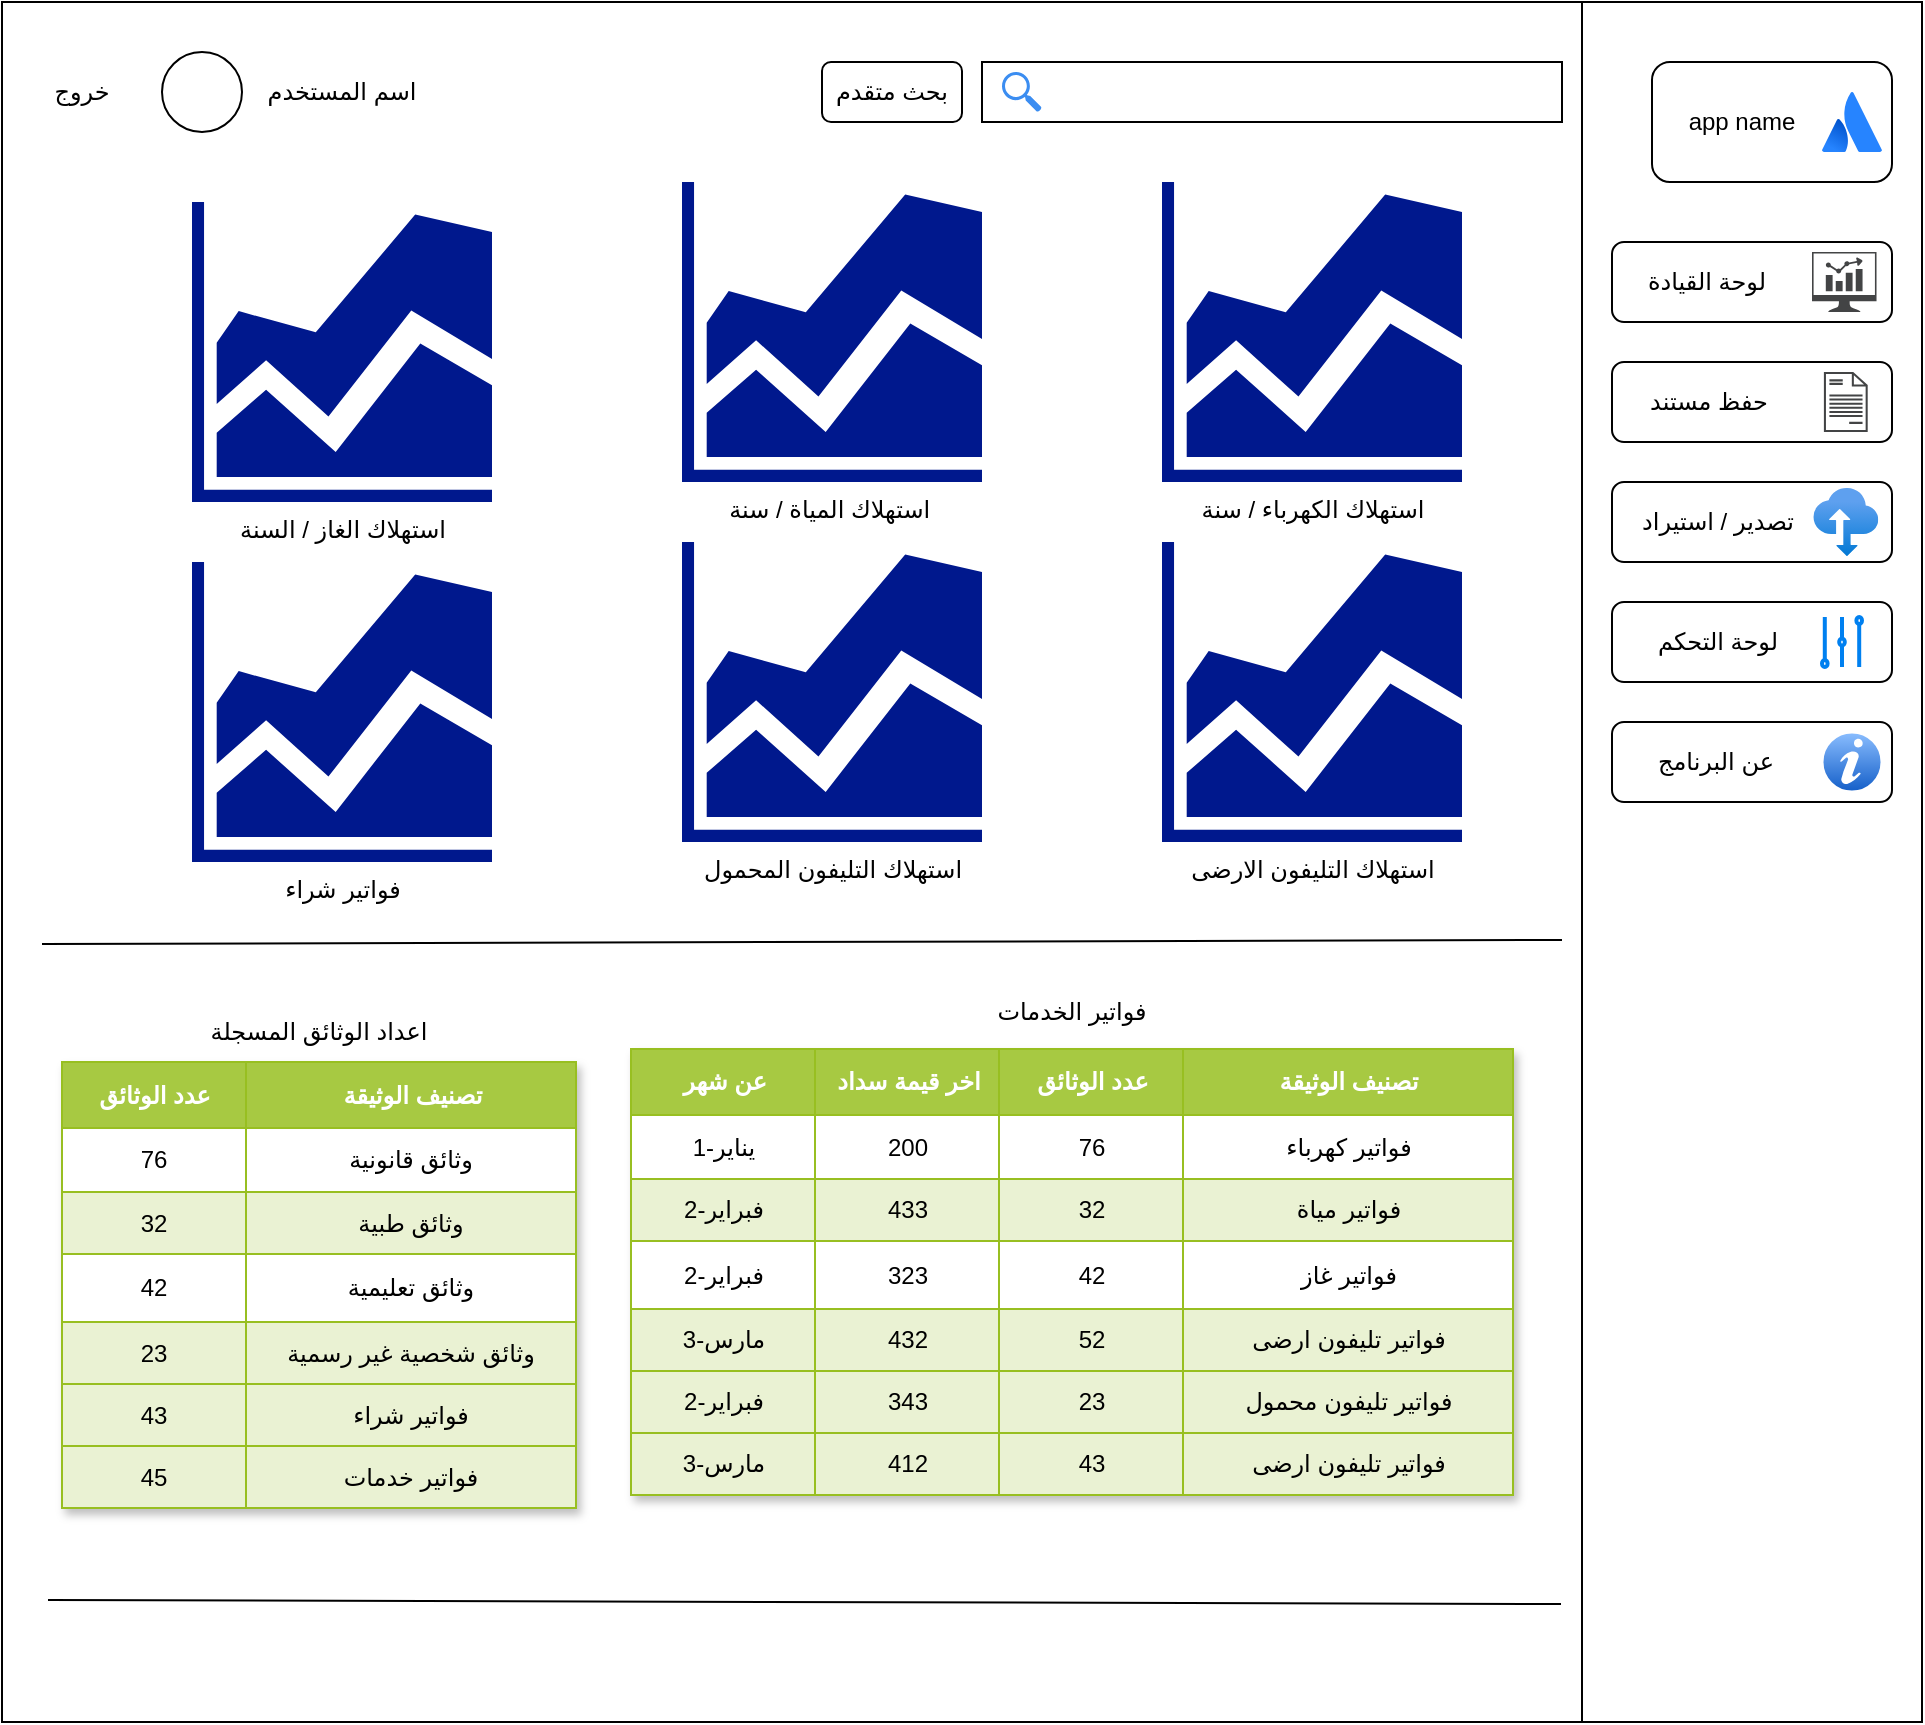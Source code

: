 <mxfile version="20.6.1" type="device"><diagram id="NL9jh0D4ZboCt9m4EiJS" name="pages"><mxGraphModel dx="1871" dy="675" grid="1" gridSize="10" guides="1" tooltips="1" connect="1" arrows="1" fold="1" page="1" pageScale="1" pageWidth="850" pageHeight="1100" math="0" shadow="0"><root><mxCell id="0"/><mxCell id="1" parent="0"/><mxCell id="YJsq9t3DJeDds2AzqTmp-1" value="" style="rounded=0;whiteSpace=wrap;html=1;" vertex="1" parent="1"><mxGeometry x="-230" y="80" width="960" height="860" as="geometry"/></mxCell><mxCell id="YJsq9t3DJeDds2AzqTmp-2" value="" style="rounded=0;whiteSpace=wrap;html=1;" vertex="1" parent="1"><mxGeometry x="560" y="80" width="170" height="860" as="geometry"/></mxCell><mxCell id="YJsq9t3DJeDds2AzqTmp-3" value="" style="rounded=0;whiteSpace=wrap;html=1;" vertex="1" parent="1"><mxGeometry x="260" y="110" width="290" height="30" as="geometry"/></mxCell><mxCell id="YJsq9t3DJeDds2AzqTmp-4" value="" style="ellipse;whiteSpace=wrap;html=1;aspect=fixed;" vertex="1" parent="1"><mxGeometry x="-150" y="105" width="40" height="40" as="geometry"/></mxCell><mxCell id="YJsq9t3DJeDds2AzqTmp-5" value="اسم المستخدم" style="text;html=1;strokeColor=none;fillColor=none;align=center;verticalAlign=middle;whiteSpace=wrap;rounded=0;" vertex="1" parent="1"><mxGeometry x="-100" y="110" width="80" height="30" as="geometry"/></mxCell><mxCell id="YJsq9t3DJeDds2AzqTmp-6" value="خروج" style="text;html=1;strokeColor=none;fillColor=none;align=center;verticalAlign=middle;whiteSpace=wrap;rounded=0;" vertex="1" parent="1"><mxGeometry x="-220" y="110" width="60" height="30" as="geometry"/></mxCell><mxCell id="YJsq9t3DJeDds2AzqTmp-7" value="" style="sketch=0;html=1;aspect=fixed;strokeColor=none;shadow=0;align=center;verticalAlign=top;fillColor=#3B8DF1;shape=mxgraph.gcp2.search" vertex="1" parent="1"><mxGeometry x="270" y="115" width="19.8" height="20" as="geometry"/></mxCell><mxCell id="YJsq9t3DJeDds2AzqTmp-8" value="" style="rounded=1;whiteSpace=wrap;html=1;" vertex="1" parent="1"><mxGeometry x="595" y="110" width="120" height="60" as="geometry"/></mxCell><mxCell id="YJsq9t3DJeDds2AzqTmp-9" value="" style="image;image=img/lib/atlassian/Atlassian_Logo.svg;" vertex="1" parent="1"><mxGeometry x="680" y="125" width="30" height="30" as="geometry"/></mxCell><mxCell id="YJsq9t3DJeDds2AzqTmp-10" value="app name" style="text;html=1;strokeColor=none;fillColor=none;align=center;verticalAlign=middle;whiteSpace=wrap;rounded=0;" vertex="1" parent="1"><mxGeometry x="610" y="125" width="60" height="30" as="geometry"/></mxCell><mxCell id="YJsq9t3DJeDds2AzqTmp-15" value="" style="group" vertex="1" connectable="0" parent="1"><mxGeometry x="575" y="200" width="140" height="40" as="geometry"/></mxCell><mxCell id="YJsq9t3DJeDds2AzqTmp-12" value="" style="rounded=1;whiteSpace=wrap;html=1;" vertex="1" parent="YJsq9t3DJeDds2AzqTmp-15"><mxGeometry width="140" height="40" as="geometry"/></mxCell><mxCell id="YJsq9t3DJeDds2AzqTmp-13" value="" style="sketch=0;pointerEvents=1;shadow=0;dashed=0;html=1;strokeColor=none;fillColor=#434445;aspect=fixed;labelPosition=center;verticalLabelPosition=bottom;verticalAlign=top;align=center;outlineConnect=0;shape=mxgraph.vvd.nsx_dashboard;" vertex="1" parent="YJsq9t3DJeDds2AzqTmp-15"><mxGeometry x="100" y="5" width="32.26" height="30" as="geometry"/></mxCell><mxCell id="YJsq9t3DJeDds2AzqTmp-14" value="لوحة القيادة" style="text;html=1;strokeColor=none;fillColor=none;align=center;verticalAlign=middle;whiteSpace=wrap;rounded=0;" vertex="1" parent="YJsq9t3DJeDds2AzqTmp-15"><mxGeometry x="10" y="5" width="75" height="30" as="geometry"/></mxCell><mxCell id="YJsq9t3DJeDds2AzqTmp-22" value="" style="group" vertex="1" connectable="0" parent="1"><mxGeometry x="575" y="260" width="140" height="40" as="geometry"/></mxCell><mxCell id="YJsq9t3DJeDds2AzqTmp-17" value="" style="rounded=1;whiteSpace=wrap;html=1;" vertex="1" parent="YJsq9t3DJeDds2AzqTmp-22"><mxGeometry width="140" height="40" as="geometry"/></mxCell><mxCell id="YJsq9t3DJeDds2AzqTmp-20" value="" style="sketch=0;pointerEvents=1;shadow=0;dashed=0;html=1;strokeColor=none;fillColor=#434445;aspect=fixed;labelPosition=center;verticalLabelPosition=bottom;verticalAlign=top;align=center;outlineConnect=0;shape=mxgraph.vvd.document;" vertex="1" parent="YJsq9t3DJeDds2AzqTmp-22"><mxGeometry x="105.95" y="5" width="21.9" height="30" as="geometry"/></mxCell><mxCell id="YJsq9t3DJeDds2AzqTmp-19" value="حفظ مستند" style="text;html=1;strokeColor=none;fillColor=none;align=center;verticalAlign=middle;whiteSpace=wrap;rounded=0;" vertex="1" parent="YJsq9t3DJeDds2AzqTmp-22"><mxGeometry x="10.95" y="5" width="75" height="30" as="geometry"/></mxCell><mxCell id="YJsq9t3DJeDds2AzqTmp-24" value="" style="group" vertex="1" connectable="0" parent="1"><mxGeometry x="575" y="320" width="140" height="40" as="geometry"/></mxCell><mxCell id="YJsq9t3DJeDds2AzqTmp-25" value="" style="rounded=1;whiteSpace=wrap;html=1;" vertex="1" parent="YJsq9t3DJeDds2AzqTmp-24"><mxGeometry width="140" height="40" as="geometry"/></mxCell><mxCell id="YJsq9t3DJeDds2AzqTmp-23" value="" style="aspect=fixed;html=1;points=[];align=center;image;fontSize=12;image=img/lib/azure2/storage/Import_Export_Jobs.svg;imageBackground=default;" vertex="1" parent="YJsq9t3DJeDds2AzqTmp-24"><mxGeometry x="100.66" y="3" width="32.48" height="34" as="geometry"/></mxCell><mxCell id="YJsq9t3DJeDds2AzqTmp-28" value="تصدير / استيراد" style="text;html=1;strokeColor=none;fillColor=none;align=center;verticalAlign=middle;whiteSpace=wrap;rounded=0;" vertex="1" parent="YJsq9t3DJeDds2AzqTmp-24"><mxGeometry x="10" y="5" width="85.95" height="30" as="geometry"/></mxCell><mxCell id="YJsq9t3DJeDds2AzqTmp-29" value="استهلاك الكهرباء / سنة" style="sketch=0;aspect=fixed;pointerEvents=1;shadow=0;dashed=0;html=1;strokeColor=none;labelPosition=center;verticalLabelPosition=bottom;verticalAlign=top;align=center;fillColor=#00188D;shape=mxgraph.mscae.general.graph" vertex="1" parent="1"><mxGeometry x="350" y="170" width="150" height="150" as="geometry"/></mxCell><mxCell id="YJsq9t3DJeDds2AzqTmp-30" value="استهلاك المياة / سنة&amp;nbsp;" style="sketch=0;aspect=fixed;pointerEvents=1;shadow=0;dashed=0;html=1;strokeColor=none;labelPosition=center;verticalLabelPosition=bottom;verticalAlign=top;align=center;fillColor=#00188D;shape=mxgraph.mscae.general.graph" vertex="1" parent="1"><mxGeometry x="110" y="170" width="150" height="150" as="geometry"/></mxCell><mxCell id="YJsq9t3DJeDds2AzqTmp-31" value="استهلاك الغاز / السنة" style="sketch=0;aspect=fixed;pointerEvents=1;shadow=0;dashed=0;html=1;strokeColor=none;labelPosition=center;verticalLabelPosition=bottom;verticalAlign=top;align=center;fillColor=#00188D;shape=mxgraph.mscae.general.graph" vertex="1" parent="1"><mxGeometry x="-135" y="180" width="150" height="150" as="geometry"/></mxCell><mxCell id="YJsq9t3DJeDds2AzqTmp-42" value="بحث متقدم" style="rounded=1;whiteSpace=wrap;html=1;" vertex="1" parent="1"><mxGeometry x="180" y="110" width="70" height="30" as="geometry"/></mxCell><mxCell id="YJsq9t3DJeDds2AzqTmp-64" value="استهلاك التليفون الارضى" style="sketch=0;aspect=fixed;pointerEvents=1;shadow=0;dashed=0;html=1;strokeColor=none;labelPosition=center;verticalLabelPosition=bottom;verticalAlign=top;align=center;fillColor=#00188D;shape=mxgraph.mscae.general.graph" vertex="1" parent="1"><mxGeometry x="350" y="350" width="150" height="150" as="geometry"/></mxCell><mxCell id="YJsq9t3DJeDds2AzqTmp-65" value="استهلاك التليفون المحمول" style="sketch=0;aspect=fixed;pointerEvents=1;shadow=0;dashed=0;html=1;strokeColor=none;labelPosition=center;verticalLabelPosition=bottom;verticalAlign=top;align=center;fillColor=#00188D;shape=mxgraph.mscae.general.graph" vertex="1" parent="1"><mxGeometry x="110" y="350" width="150" height="150" as="geometry"/></mxCell><mxCell id="YJsq9t3DJeDds2AzqTmp-67" value="" style="group" vertex="1" connectable="0" parent="1"><mxGeometry x="575" y="380" width="140" height="40" as="geometry"/></mxCell><mxCell id="YJsq9t3DJeDds2AzqTmp-68" value="" style="rounded=1;whiteSpace=wrap;html=1;" vertex="1" parent="YJsq9t3DJeDds2AzqTmp-67"><mxGeometry width="140" height="40" as="geometry"/></mxCell><mxCell id="YJsq9t3DJeDds2AzqTmp-70" value="لوحة التحكم" style="text;html=1;strokeColor=none;fillColor=none;align=center;verticalAlign=middle;whiteSpace=wrap;rounded=0;" vertex="1" parent="YJsq9t3DJeDds2AzqTmp-67"><mxGeometry x="10" y="5" width="85.95" height="30" as="geometry"/></mxCell><mxCell id="YJsq9t3DJeDds2AzqTmp-66" value="" style="html=1;verticalLabelPosition=bottom;align=center;labelBackgroundColor=#ffffff;verticalAlign=top;strokeWidth=2;strokeColor=#0080F0;shadow=0;dashed=0;shape=mxgraph.ios7.icons.volume;pointerEvents=1" vertex="1" parent="YJsq9t3DJeDds2AzqTmp-67"><mxGeometry x="105" y="7.5" width="20" height="25" as="geometry"/></mxCell><mxCell id="YJsq9t3DJeDds2AzqTmp-72" value="" style="rounded=1;whiteSpace=wrap;html=1;" vertex="1" parent="1"><mxGeometry x="575" y="440" width="140" height="40" as="geometry"/></mxCell><mxCell id="YJsq9t3DJeDds2AzqTmp-71" value="" style="verticalLabelPosition=bottom;verticalAlign=top;html=1;shadow=0;dashed=0;strokeWidth=1;shape=mxgraph.ios.iInfoIcon;fillColor=#8BbEff;fillColor2=#135Ec8;strokeColor=#ffffff;sketch=0;" vertex="1" parent="1"><mxGeometry x="680" y="445" width="30" height="30" as="geometry"/></mxCell><mxCell id="YJsq9t3DJeDds2AzqTmp-77" value="عن البرنامج" style="text;html=1;strokeColor=none;fillColor=none;align=center;verticalAlign=middle;whiteSpace=wrap;rounded=0;" vertex="1" parent="1"><mxGeometry x="584.05" y="445" width="85.95" height="30" as="geometry"/></mxCell><mxCell id="YJsq9t3DJeDds2AzqTmp-78" value="" style="endArrow=none;html=1;rounded=0;" edge="1" parent="1"><mxGeometry width="50" height="50" relative="1" as="geometry"><mxPoint x="-210" y="551" as="sourcePoint"/><mxPoint x="550" y="549" as="targetPoint"/></mxGeometry></mxCell><mxCell id="YJsq9t3DJeDds2AzqTmp-79" value="Assets" style="childLayout=tableLayout;recursiveResize=0;strokeColor=#98bf21;fillColor=#A7C942;shadow=1;" vertex="1" parent="1"><mxGeometry x="84.5" y="603.5" width="441" height="223" as="geometry"/></mxCell><mxCell id="YJsq9t3DJeDds2AzqTmp-80" style="shape=tableRow;horizontal=0;startSize=0;swimlaneHead=0;swimlaneBody=0;top=0;left=0;bottom=0;right=0;dropTarget=0;collapsible=0;recursiveResize=0;expand=0;fontStyle=0;strokeColor=inherit;fillColor=#ffffff;" vertex="1" parent="YJsq9t3DJeDds2AzqTmp-79"><mxGeometry width="441" height="33" as="geometry"/></mxCell><mxCell id="YJsq9t3DJeDds2AzqTmp-129" value="عن شهر" style="connectable=0;recursiveResize=0;strokeColor=inherit;fillColor=#A7C942;align=center;fontStyle=1;fontColor=#FFFFFF;html=1;" vertex="1" parent="YJsq9t3DJeDds2AzqTmp-80"><mxGeometry width="92" height="33" as="geometry"><mxRectangle width="92" height="33" as="alternateBounds"/></mxGeometry></mxCell><mxCell id="YJsq9t3DJeDds2AzqTmp-122" value="اخر قيمة سداد" style="connectable=0;recursiveResize=0;strokeColor=inherit;fillColor=#A7C942;align=center;fontStyle=1;fontColor=#FFFFFF;html=1;" vertex="1" parent="YJsq9t3DJeDds2AzqTmp-80"><mxGeometry x="92" width="92" height="33" as="geometry"><mxRectangle width="92" height="33" as="alternateBounds"/></mxGeometry></mxCell><mxCell id="YJsq9t3DJeDds2AzqTmp-82" value="عدد الوثائق" style="connectable=0;recursiveResize=0;strokeColor=inherit;fillColor=#A7C942;align=center;fontStyle=1;fontColor=#FFFFFF;html=1;" vertex="1" parent="YJsq9t3DJeDds2AzqTmp-80"><mxGeometry x="184" width="92" height="33" as="geometry"><mxRectangle width="92" height="33" as="alternateBounds"/></mxGeometry></mxCell><mxCell id="YJsq9t3DJeDds2AzqTmp-83" value="تصنيف الوثيقة" style="connectable=0;recursiveResize=0;strokeColor=inherit;fillColor=#A7C942;align=center;fontStyle=1;fontColor=#FFFFFF;html=1;" vertex="1" parent="YJsq9t3DJeDds2AzqTmp-80"><mxGeometry x="276" width="165" height="33" as="geometry"><mxRectangle width="165" height="33" as="alternateBounds"/></mxGeometry></mxCell><mxCell id="YJsq9t3DJeDds2AzqTmp-84" value="" style="shape=tableRow;horizontal=0;startSize=0;swimlaneHead=0;swimlaneBody=0;top=0;left=0;bottom=0;right=0;dropTarget=0;collapsible=0;recursiveResize=0;expand=0;fontStyle=0;strokeColor=inherit;fillColor=#ffffff;" vertex="1" parent="YJsq9t3DJeDds2AzqTmp-79"><mxGeometry y="33" width="441" height="32" as="geometry"/></mxCell><mxCell id="YJsq9t3DJeDds2AzqTmp-130" value="1-يناير" style="connectable=0;recursiveResize=0;strokeColor=inherit;fillColor=inherit;align=center;whiteSpace=wrap;html=1;" vertex="1" parent="YJsq9t3DJeDds2AzqTmp-84"><mxGeometry width="92" height="32" as="geometry"><mxRectangle width="92" height="32" as="alternateBounds"/></mxGeometry></mxCell><mxCell id="YJsq9t3DJeDds2AzqTmp-123" value="200" style="connectable=0;recursiveResize=0;strokeColor=inherit;fillColor=inherit;align=center;whiteSpace=wrap;html=1;" vertex="1" parent="YJsq9t3DJeDds2AzqTmp-84"><mxGeometry x="92" width="92" height="32" as="geometry"><mxRectangle width="92" height="32" as="alternateBounds"/></mxGeometry></mxCell><mxCell id="YJsq9t3DJeDds2AzqTmp-86" value="76" style="connectable=0;recursiveResize=0;strokeColor=inherit;fillColor=inherit;align=center;whiteSpace=wrap;html=1;" vertex="1" parent="YJsq9t3DJeDds2AzqTmp-84"><mxGeometry x="184" width="92" height="32" as="geometry"><mxRectangle width="92" height="32" as="alternateBounds"/></mxGeometry></mxCell><mxCell id="YJsq9t3DJeDds2AzqTmp-87" value="فواتير كهرباء" style="connectable=0;recursiveResize=0;strokeColor=inherit;fillColor=inherit;align=center;whiteSpace=wrap;html=1;" vertex="1" parent="YJsq9t3DJeDds2AzqTmp-84"><mxGeometry x="276" width="165" height="32" as="geometry"><mxRectangle width="165" height="32" as="alternateBounds"/></mxGeometry></mxCell><mxCell id="YJsq9t3DJeDds2AzqTmp-88" value="" style="shape=tableRow;horizontal=0;startSize=0;swimlaneHead=0;swimlaneBody=0;top=0;left=0;bottom=0;right=0;dropTarget=0;collapsible=0;recursiveResize=0;expand=0;fontStyle=1;strokeColor=inherit;fillColor=#EAF2D3;" vertex="1" parent="YJsq9t3DJeDds2AzqTmp-79"><mxGeometry y="65" width="441" height="31" as="geometry"/></mxCell><mxCell id="YJsq9t3DJeDds2AzqTmp-131" value="2-فبراير" style="connectable=0;recursiveResize=0;strokeColor=inherit;fillColor=inherit;whiteSpace=wrap;html=1;" vertex="1" parent="YJsq9t3DJeDds2AzqTmp-88"><mxGeometry width="92" height="31" as="geometry"><mxRectangle width="92" height="31" as="alternateBounds"/></mxGeometry></mxCell><mxCell id="YJsq9t3DJeDds2AzqTmp-124" value="433" style="connectable=0;recursiveResize=0;strokeColor=inherit;fillColor=inherit;whiteSpace=wrap;html=1;" vertex="1" parent="YJsq9t3DJeDds2AzqTmp-88"><mxGeometry x="92" width="92" height="31" as="geometry"><mxRectangle width="92" height="31" as="alternateBounds"/></mxGeometry></mxCell><mxCell id="YJsq9t3DJeDds2AzqTmp-90" value="32" style="connectable=0;recursiveResize=0;strokeColor=inherit;fillColor=inherit;whiteSpace=wrap;html=1;" vertex="1" parent="YJsq9t3DJeDds2AzqTmp-88"><mxGeometry x="184" width="92" height="31" as="geometry"><mxRectangle width="92" height="31" as="alternateBounds"/></mxGeometry></mxCell><mxCell id="YJsq9t3DJeDds2AzqTmp-91" value="فواتير مياة" style="connectable=0;recursiveResize=0;strokeColor=inherit;fillColor=inherit;whiteSpace=wrap;html=1;" vertex="1" parent="YJsq9t3DJeDds2AzqTmp-88"><mxGeometry x="276" width="165" height="31" as="geometry"><mxRectangle width="165" height="31" as="alternateBounds"/></mxGeometry></mxCell><mxCell id="YJsq9t3DJeDds2AzqTmp-92" value="" style="shape=tableRow;horizontal=0;startSize=0;swimlaneHead=0;swimlaneBody=0;top=0;left=0;bottom=0;right=0;dropTarget=0;collapsible=0;recursiveResize=0;expand=0;fontStyle=0;strokeColor=inherit;fillColor=#ffffff;" vertex="1" parent="YJsq9t3DJeDds2AzqTmp-79"><mxGeometry y="96" width="441" height="34" as="geometry"/></mxCell><mxCell id="YJsq9t3DJeDds2AzqTmp-132" value="2-فبراير" style="connectable=0;recursiveResize=0;strokeColor=inherit;fillColor=inherit;fontStyle=0;align=center;whiteSpace=wrap;html=1;" vertex="1" parent="YJsq9t3DJeDds2AzqTmp-92"><mxGeometry width="92" height="34" as="geometry"><mxRectangle width="92" height="34" as="alternateBounds"/></mxGeometry></mxCell><mxCell id="YJsq9t3DJeDds2AzqTmp-125" value="323" style="connectable=0;recursiveResize=0;strokeColor=inherit;fillColor=inherit;fontStyle=0;align=center;whiteSpace=wrap;html=1;" vertex="1" parent="YJsq9t3DJeDds2AzqTmp-92"><mxGeometry x="92" width="92" height="34" as="geometry"><mxRectangle width="92" height="34" as="alternateBounds"/></mxGeometry></mxCell><mxCell id="YJsq9t3DJeDds2AzqTmp-94" value="42" style="connectable=0;recursiveResize=0;strokeColor=inherit;fillColor=inherit;fontStyle=0;align=center;whiteSpace=wrap;html=1;" vertex="1" parent="YJsq9t3DJeDds2AzqTmp-92"><mxGeometry x="184" width="92" height="34" as="geometry"><mxRectangle width="92" height="34" as="alternateBounds"/></mxGeometry></mxCell><mxCell id="YJsq9t3DJeDds2AzqTmp-95" value="فواتير غاز" style="connectable=0;recursiveResize=0;strokeColor=inherit;fillColor=inherit;fontStyle=0;align=center;whiteSpace=wrap;html=1;" vertex="1" parent="YJsq9t3DJeDds2AzqTmp-92"><mxGeometry x="276" width="165" height="34" as="geometry"><mxRectangle width="165" height="34" as="alternateBounds"/></mxGeometry></mxCell><mxCell id="YJsq9t3DJeDds2AzqTmp-110" style="shape=tableRow;horizontal=0;startSize=0;swimlaneHead=0;swimlaneBody=0;top=0;left=0;bottom=0;right=0;dropTarget=0;collapsible=0;recursiveResize=0;expand=0;fontStyle=1;strokeColor=inherit;fillColor=#EAF2D3;" vertex="1" parent="YJsq9t3DJeDds2AzqTmp-79"><mxGeometry y="130" width="441" height="31" as="geometry"/></mxCell><mxCell id="YJsq9t3DJeDds2AzqTmp-133" value="3-مارس" style="connectable=0;recursiveResize=0;strokeColor=inherit;fillColor=inherit;whiteSpace=wrap;html=1;" vertex="1" parent="YJsq9t3DJeDds2AzqTmp-110"><mxGeometry width="92" height="31" as="geometry"><mxRectangle width="92" height="31" as="alternateBounds"/></mxGeometry></mxCell><mxCell id="YJsq9t3DJeDds2AzqTmp-126" value="432" style="connectable=0;recursiveResize=0;strokeColor=inherit;fillColor=inherit;whiteSpace=wrap;html=1;" vertex="1" parent="YJsq9t3DJeDds2AzqTmp-110"><mxGeometry x="92" width="92" height="31" as="geometry"><mxRectangle width="92" height="31" as="alternateBounds"/></mxGeometry></mxCell><mxCell id="YJsq9t3DJeDds2AzqTmp-114" value="52" style="connectable=0;recursiveResize=0;strokeColor=inherit;fillColor=inherit;whiteSpace=wrap;html=1;" vertex="1" parent="YJsq9t3DJeDds2AzqTmp-110"><mxGeometry x="184" width="92" height="31" as="geometry"><mxRectangle width="92" height="31" as="alternateBounds"/></mxGeometry></mxCell><mxCell id="YJsq9t3DJeDds2AzqTmp-115" value="فواتير تليفون ارضى" style="connectable=0;recursiveResize=0;strokeColor=inherit;fillColor=inherit;whiteSpace=wrap;html=1;" vertex="1" parent="YJsq9t3DJeDds2AzqTmp-110"><mxGeometry x="276" width="165" height="31" as="geometry"><mxRectangle width="165" height="31" as="alternateBounds"/></mxGeometry></mxCell><mxCell id="YJsq9t3DJeDds2AzqTmp-116" style="shape=tableRow;horizontal=0;startSize=0;swimlaneHead=0;swimlaneBody=0;top=0;left=0;bottom=0;right=0;dropTarget=0;collapsible=0;recursiveResize=0;expand=0;fontStyle=1;strokeColor=inherit;fillColor=#EAF2D3;" vertex="1" parent="YJsq9t3DJeDds2AzqTmp-79"><mxGeometry y="161" width="441" height="31" as="geometry"/></mxCell><mxCell id="YJsq9t3DJeDds2AzqTmp-134" value="2-فبراير" style="connectable=0;recursiveResize=0;strokeColor=inherit;fillColor=inherit;whiteSpace=wrap;html=1;" vertex="1" parent="YJsq9t3DJeDds2AzqTmp-116"><mxGeometry width="92" height="31" as="geometry"><mxRectangle width="92" height="31" as="alternateBounds"/></mxGeometry></mxCell><mxCell id="YJsq9t3DJeDds2AzqTmp-127" value="343" style="connectable=0;recursiveResize=0;strokeColor=inherit;fillColor=inherit;whiteSpace=wrap;html=1;" vertex="1" parent="YJsq9t3DJeDds2AzqTmp-116"><mxGeometry x="92" width="92" height="31" as="geometry"><mxRectangle width="92" height="31" as="alternateBounds"/></mxGeometry></mxCell><mxCell id="YJsq9t3DJeDds2AzqTmp-120" value="23" style="connectable=0;recursiveResize=0;strokeColor=inherit;fillColor=inherit;whiteSpace=wrap;html=1;" vertex="1" parent="YJsq9t3DJeDds2AzqTmp-116"><mxGeometry x="184" width="92" height="31" as="geometry"><mxRectangle width="92" height="31" as="alternateBounds"/></mxGeometry></mxCell><mxCell id="YJsq9t3DJeDds2AzqTmp-121" value="فواتير تليفون محمول" style="connectable=0;recursiveResize=0;strokeColor=inherit;fillColor=inherit;whiteSpace=wrap;html=1;" vertex="1" parent="YJsq9t3DJeDds2AzqTmp-116"><mxGeometry x="276" width="165" height="31" as="geometry"><mxRectangle width="165" height="31" as="alternateBounds"/></mxGeometry></mxCell><mxCell id="YJsq9t3DJeDds2AzqTmp-96" value="" style="shape=tableRow;horizontal=0;startSize=0;swimlaneHead=0;swimlaneBody=0;top=0;left=0;bottom=0;right=0;dropTarget=0;collapsible=0;recursiveResize=0;expand=0;fontStyle=1;strokeColor=inherit;fillColor=#EAF2D3;" vertex="1" parent="YJsq9t3DJeDds2AzqTmp-79"><mxGeometry y="192" width="441" height="31" as="geometry"/></mxCell><mxCell id="YJsq9t3DJeDds2AzqTmp-135" value="3-مارس" style="connectable=0;recursiveResize=0;strokeColor=inherit;fillColor=inherit;whiteSpace=wrap;html=1;" vertex="1" parent="YJsq9t3DJeDds2AzqTmp-96"><mxGeometry width="92" height="31" as="geometry"><mxRectangle width="92" height="31" as="alternateBounds"/></mxGeometry></mxCell><mxCell id="YJsq9t3DJeDds2AzqTmp-128" value="412" style="connectable=0;recursiveResize=0;strokeColor=inherit;fillColor=inherit;whiteSpace=wrap;html=1;" vertex="1" parent="YJsq9t3DJeDds2AzqTmp-96"><mxGeometry x="92" width="92" height="31" as="geometry"><mxRectangle width="92" height="31" as="alternateBounds"/></mxGeometry></mxCell><mxCell id="YJsq9t3DJeDds2AzqTmp-98" value="43" style="connectable=0;recursiveResize=0;strokeColor=inherit;fillColor=inherit;whiteSpace=wrap;html=1;" vertex="1" parent="YJsq9t3DJeDds2AzqTmp-96"><mxGeometry x="184" width="92" height="31" as="geometry"><mxRectangle width="92" height="31" as="alternateBounds"/></mxGeometry></mxCell><mxCell id="YJsq9t3DJeDds2AzqTmp-99" value="فواتير تليفون ارضى" style="connectable=0;recursiveResize=0;strokeColor=inherit;fillColor=inherit;whiteSpace=wrap;html=1;" vertex="1" parent="YJsq9t3DJeDds2AzqTmp-96"><mxGeometry x="276" width="165" height="31" as="geometry"><mxRectangle width="165" height="31" as="alternateBounds"/></mxGeometry></mxCell><mxCell id="YJsq9t3DJeDds2AzqTmp-146" value="" style="endArrow=none;html=1;rounded=0;" edge="1" parent="1"><mxGeometry width="50" height="50" relative="1" as="geometry"><mxPoint x="-207" y="879" as="sourcePoint"/><mxPoint x="549.5" y="881" as="targetPoint"/></mxGeometry></mxCell><mxCell id="YJsq9t3DJeDds2AzqTmp-147" value="فواتير شراء" style="sketch=0;aspect=fixed;pointerEvents=1;shadow=0;dashed=0;html=1;strokeColor=none;labelPosition=center;verticalLabelPosition=bottom;verticalAlign=top;align=center;fillColor=#00188D;shape=mxgraph.mscae.general.graph" vertex="1" parent="1"><mxGeometry x="-135" y="360" width="150" height="150" as="geometry"/></mxCell><mxCell id="YJsq9t3DJeDds2AzqTmp-154" value="فواتير الخدمات" style="text;html=1;strokeColor=none;fillColor=none;align=center;verticalAlign=middle;whiteSpace=wrap;rounded=0;" vertex="1" parent="1"><mxGeometry x="260" y="570" width="90" height="30" as="geometry"/></mxCell><mxCell id="YJsq9t3DJeDds2AzqTmp-155" value="Assets" style="childLayout=tableLayout;recursiveResize=0;strokeColor=#98bf21;fillColor=#A7C942;shadow=1;" vertex="1" parent="1"><mxGeometry x="-200" y="610" width="257" height="223" as="geometry"/></mxCell><mxCell id="YJsq9t3DJeDds2AzqTmp-156" style="shape=tableRow;horizontal=0;startSize=0;swimlaneHead=0;swimlaneBody=0;top=0;left=0;bottom=0;right=0;dropTarget=0;collapsible=0;recursiveResize=0;expand=0;fontStyle=0;strokeColor=inherit;fillColor=#ffffff;" vertex="1" parent="YJsq9t3DJeDds2AzqTmp-155"><mxGeometry width="257" height="33" as="geometry"/></mxCell><mxCell id="YJsq9t3DJeDds2AzqTmp-159" value="عدد الوثائق" style="connectable=0;recursiveResize=0;strokeColor=inherit;fillColor=#A7C942;align=center;fontStyle=1;fontColor=#FFFFFF;html=1;" vertex="1" parent="YJsq9t3DJeDds2AzqTmp-156"><mxGeometry width="92" height="33" as="geometry"><mxRectangle width="92" height="33" as="alternateBounds"/></mxGeometry></mxCell><mxCell id="YJsq9t3DJeDds2AzqTmp-160" value="تصنيف الوثيقة" style="connectable=0;recursiveResize=0;strokeColor=inherit;fillColor=#A7C942;align=center;fontStyle=1;fontColor=#FFFFFF;html=1;" vertex="1" parent="YJsq9t3DJeDds2AzqTmp-156"><mxGeometry x="92" width="165" height="33" as="geometry"><mxRectangle width="165" height="33" as="alternateBounds"/></mxGeometry></mxCell><mxCell id="YJsq9t3DJeDds2AzqTmp-161" value="" style="shape=tableRow;horizontal=0;startSize=0;swimlaneHead=0;swimlaneBody=0;top=0;left=0;bottom=0;right=0;dropTarget=0;collapsible=0;recursiveResize=0;expand=0;fontStyle=0;strokeColor=inherit;fillColor=#ffffff;" vertex="1" parent="YJsq9t3DJeDds2AzqTmp-155"><mxGeometry y="33" width="257" height="32" as="geometry"/></mxCell><mxCell id="YJsq9t3DJeDds2AzqTmp-164" value="76" style="connectable=0;recursiveResize=0;strokeColor=inherit;fillColor=inherit;align=center;whiteSpace=wrap;html=1;" vertex="1" parent="YJsq9t3DJeDds2AzqTmp-161"><mxGeometry width="92" height="32" as="geometry"><mxRectangle width="92" height="32" as="alternateBounds"/></mxGeometry></mxCell><mxCell id="YJsq9t3DJeDds2AzqTmp-165" value="وثائق قانونية" style="connectable=0;recursiveResize=0;strokeColor=inherit;fillColor=inherit;align=center;whiteSpace=wrap;html=1;" vertex="1" parent="YJsq9t3DJeDds2AzqTmp-161"><mxGeometry x="92" width="165" height="32" as="geometry"><mxRectangle width="165" height="32" as="alternateBounds"/></mxGeometry></mxCell><mxCell id="YJsq9t3DJeDds2AzqTmp-166" value="" style="shape=tableRow;horizontal=0;startSize=0;swimlaneHead=0;swimlaneBody=0;top=0;left=0;bottom=0;right=0;dropTarget=0;collapsible=0;recursiveResize=0;expand=0;fontStyle=1;strokeColor=inherit;fillColor=#EAF2D3;" vertex="1" parent="YJsq9t3DJeDds2AzqTmp-155"><mxGeometry y="65" width="257" height="31" as="geometry"/></mxCell><mxCell id="YJsq9t3DJeDds2AzqTmp-169" value="32" style="connectable=0;recursiveResize=0;strokeColor=inherit;fillColor=inherit;whiteSpace=wrap;html=1;" vertex="1" parent="YJsq9t3DJeDds2AzqTmp-166"><mxGeometry width="92" height="31" as="geometry"><mxRectangle width="92" height="31" as="alternateBounds"/></mxGeometry></mxCell><mxCell id="YJsq9t3DJeDds2AzqTmp-170" value="وثائق طبية" style="connectable=0;recursiveResize=0;strokeColor=inherit;fillColor=inherit;whiteSpace=wrap;html=1;" vertex="1" parent="YJsq9t3DJeDds2AzqTmp-166"><mxGeometry x="92" width="165" height="31" as="geometry"><mxRectangle width="165" height="31" as="alternateBounds"/></mxGeometry></mxCell><mxCell id="YJsq9t3DJeDds2AzqTmp-171" value="" style="shape=tableRow;horizontal=0;startSize=0;swimlaneHead=0;swimlaneBody=0;top=0;left=0;bottom=0;right=0;dropTarget=0;collapsible=0;recursiveResize=0;expand=0;fontStyle=0;strokeColor=inherit;fillColor=#ffffff;" vertex="1" parent="YJsq9t3DJeDds2AzqTmp-155"><mxGeometry y="96" width="257" height="34" as="geometry"/></mxCell><mxCell id="YJsq9t3DJeDds2AzqTmp-174" value="42" style="connectable=0;recursiveResize=0;strokeColor=inherit;fillColor=inherit;fontStyle=0;align=center;whiteSpace=wrap;html=1;" vertex="1" parent="YJsq9t3DJeDds2AzqTmp-171"><mxGeometry width="92" height="34" as="geometry"><mxRectangle width="92" height="34" as="alternateBounds"/></mxGeometry></mxCell><mxCell id="YJsq9t3DJeDds2AzqTmp-175" value="وثائق تعليمية" style="connectable=0;recursiveResize=0;strokeColor=inherit;fillColor=inherit;fontStyle=0;align=center;whiteSpace=wrap;html=1;" vertex="1" parent="YJsq9t3DJeDds2AzqTmp-171"><mxGeometry x="92" width="165" height="34" as="geometry"><mxRectangle width="165" height="34" as="alternateBounds"/></mxGeometry></mxCell><mxCell id="YJsq9t3DJeDds2AzqTmp-181" style="shape=tableRow;horizontal=0;startSize=0;swimlaneHead=0;swimlaneBody=0;top=0;left=0;bottom=0;right=0;dropTarget=0;collapsible=0;recursiveResize=0;expand=0;fontStyle=1;strokeColor=inherit;fillColor=#EAF2D3;" vertex="1" parent="YJsq9t3DJeDds2AzqTmp-155"><mxGeometry y="130" width="257" height="31" as="geometry"/></mxCell><mxCell id="YJsq9t3DJeDds2AzqTmp-184" value="23" style="connectable=0;recursiveResize=0;strokeColor=inherit;fillColor=inherit;whiteSpace=wrap;html=1;" vertex="1" parent="YJsq9t3DJeDds2AzqTmp-181"><mxGeometry width="92" height="31" as="geometry"><mxRectangle width="92" height="31" as="alternateBounds"/></mxGeometry></mxCell><mxCell id="YJsq9t3DJeDds2AzqTmp-185" value="وثائق شخصية غير رسمية" style="connectable=0;recursiveResize=0;strokeColor=inherit;fillColor=inherit;whiteSpace=wrap;html=1;" vertex="1" parent="YJsq9t3DJeDds2AzqTmp-181"><mxGeometry x="92" width="165" height="31" as="geometry"><mxRectangle width="165" height="31" as="alternateBounds"/></mxGeometry></mxCell><mxCell id="YJsq9t3DJeDds2AzqTmp-186" value="" style="shape=tableRow;horizontal=0;startSize=0;swimlaneHead=0;swimlaneBody=0;top=0;left=0;bottom=0;right=0;dropTarget=0;collapsible=0;recursiveResize=0;expand=0;fontStyle=1;strokeColor=inherit;fillColor=#EAF2D3;" vertex="1" parent="YJsq9t3DJeDds2AzqTmp-155"><mxGeometry y="161" width="257" height="31" as="geometry"/></mxCell><mxCell id="YJsq9t3DJeDds2AzqTmp-189" value="43" style="connectable=0;recursiveResize=0;strokeColor=inherit;fillColor=inherit;whiteSpace=wrap;html=1;" vertex="1" parent="YJsq9t3DJeDds2AzqTmp-186"><mxGeometry width="92" height="31" as="geometry"><mxRectangle width="92" height="31" as="alternateBounds"/></mxGeometry></mxCell><mxCell id="YJsq9t3DJeDds2AzqTmp-190" value="فواتير شراء" style="connectable=0;recursiveResize=0;strokeColor=inherit;fillColor=inherit;whiteSpace=wrap;html=1;" vertex="1" parent="YJsq9t3DJeDds2AzqTmp-186"><mxGeometry x="92" width="165" height="31" as="geometry"><mxRectangle width="165" height="31" as="alternateBounds"/></mxGeometry></mxCell><mxCell id="YJsq9t3DJeDds2AzqTmp-235" style="shape=tableRow;horizontal=0;startSize=0;swimlaneHead=0;swimlaneBody=0;top=0;left=0;bottom=0;right=0;dropTarget=0;collapsible=0;recursiveResize=0;expand=0;fontStyle=1;strokeColor=inherit;fillColor=#EAF2D3;" vertex="1" parent="YJsq9t3DJeDds2AzqTmp-155"><mxGeometry y="192" width="257" height="31" as="geometry"/></mxCell><mxCell id="YJsq9t3DJeDds2AzqTmp-236" value="45" style="connectable=0;recursiveResize=0;strokeColor=inherit;fillColor=inherit;whiteSpace=wrap;html=1;" vertex="1" parent="YJsq9t3DJeDds2AzqTmp-235"><mxGeometry width="92" height="31" as="geometry"><mxRectangle width="92" height="31" as="alternateBounds"/></mxGeometry></mxCell><mxCell id="YJsq9t3DJeDds2AzqTmp-237" value="فواتير خدمات" style="connectable=0;recursiveResize=0;strokeColor=inherit;fillColor=inherit;whiteSpace=wrap;html=1;" vertex="1" parent="YJsq9t3DJeDds2AzqTmp-235"><mxGeometry x="92" width="165" height="31" as="geometry"><mxRectangle width="165" height="31" as="alternateBounds"/></mxGeometry></mxCell><mxCell id="YJsq9t3DJeDds2AzqTmp-191" value="اعداد الوثائق المسجلة" style="text;html=1;strokeColor=none;fillColor=none;align=center;verticalAlign=middle;whiteSpace=wrap;rounded=0;" vertex="1" parent="1"><mxGeometry x="-129" y="580" width="115" height="30" as="geometry"/></mxCell></root></mxGraphModel></diagram></mxfile>